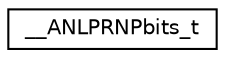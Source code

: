 digraph "Graphical Class Hierarchy"
{
  edge [fontname="Helvetica",fontsize="10",labelfontname="Helvetica",labelfontsize="10"];
  node [fontname="Helvetica",fontsize="10",shape=record];
  rankdir="LR";
  Node1 [label="__ANLPRNPbits_t",height=0.2,width=0.4,color="black", fillcolor="white", style="filled",URL="$union_____a_n_l_p_r_n_pbits__t.html"];
}
